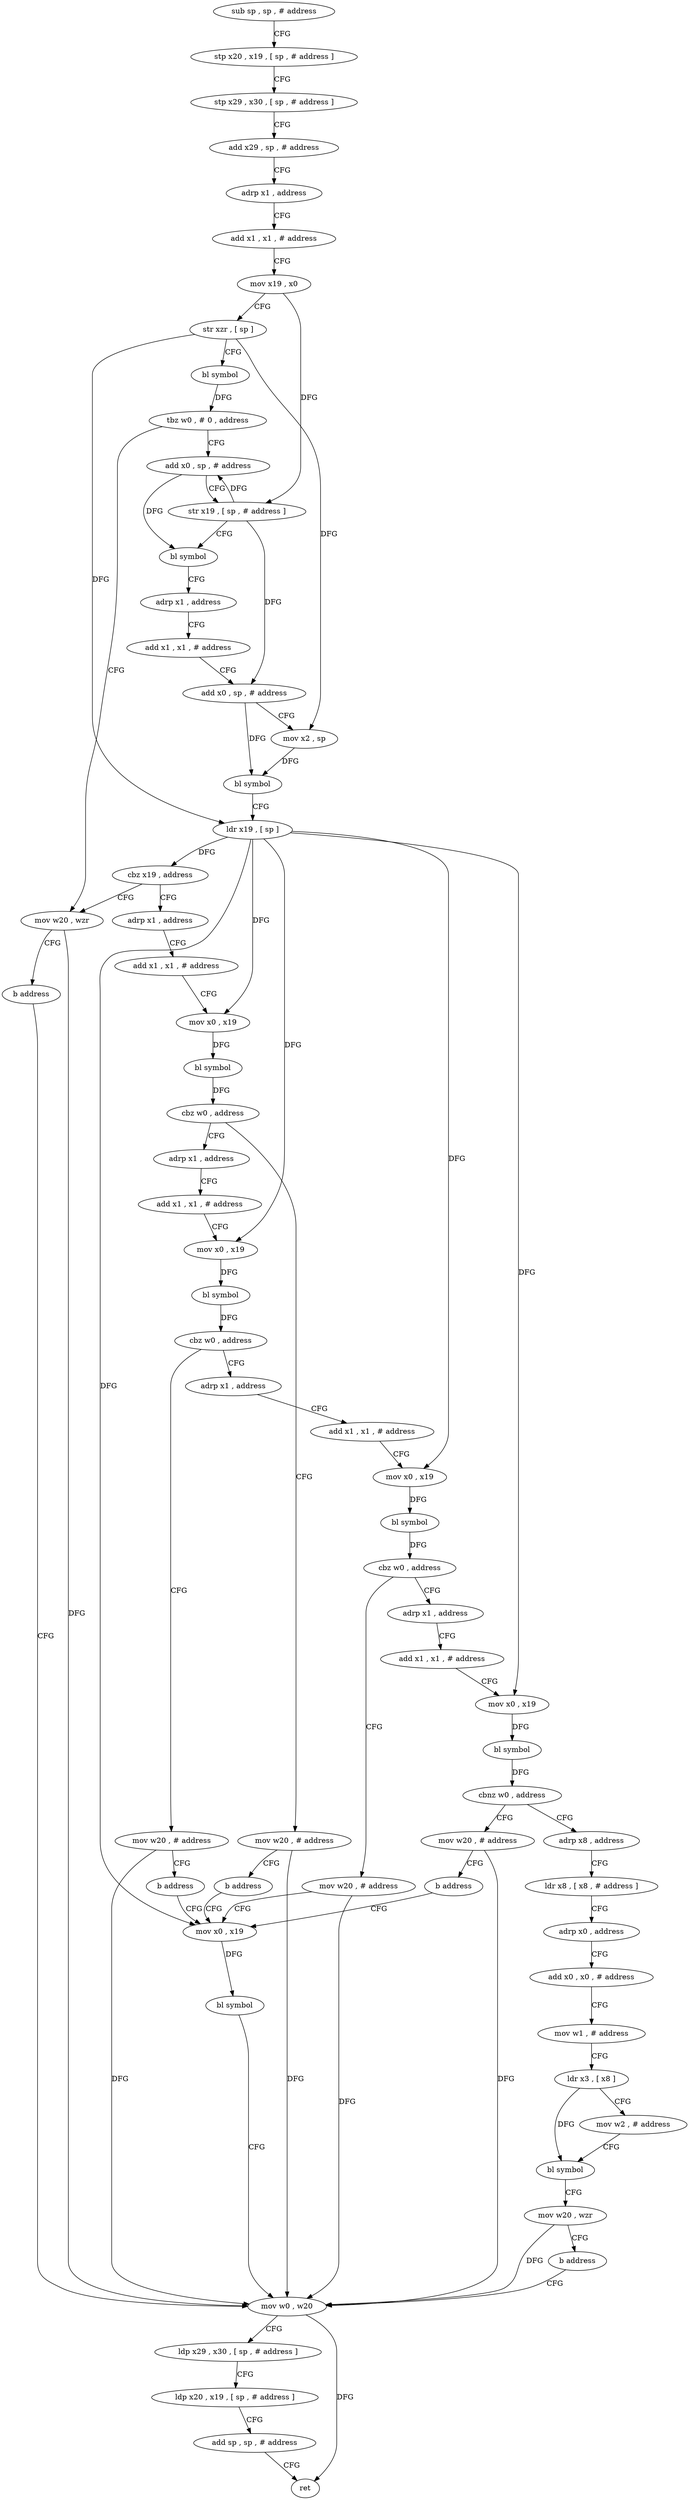 digraph "func" {
"74760" [label = "sub sp , sp , # address" ]
"74764" [label = "stp x20 , x19 , [ sp , # address ]" ]
"74768" [label = "stp x29 , x30 , [ sp , # address ]" ]
"74772" [label = "add x29 , sp , # address" ]
"74776" [label = "adrp x1 , address" ]
"74780" [label = "add x1 , x1 , # address" ]
"74784" [label = "mov x19 , x0" ]
"74788" [label = "str xzr , [ sp ]" ]
"74792" [label = "bl symbol" ]
"74796" [label = "tbz w0 , # 0 , address" ]
"74928" [label = "mov w20 , wzr" ]
"74800" [label = "add x0 , sp , # address" ]
"74932" [label = "b address" ]
"74964" [label = "mov w0 , w20" ]
"74804" [label = "str x19 , [ sp , # address ]" ]
"74808" [label = "bl symbol" ]
"74812" [label = "adrp x1 , address" ]
"74816" [label = "add x1 , x1 , # address" ]
"74820" [label = "add x0 , sp , # address" ]
"74824" [label = "mov x2 , sp" ]
"74828" [label = "bl symbol" ]
"74832" [label = "ldr x19 , [ sp ]" ]
"74836" [label = "cbz x19 , address" ]
"74840" [label = "adrp x1 , address" ]
"74968" [label = "ldp x29 , x30 , [ sp , # address ]" ]
"74972" [label = "ldp x20 , x19 , [ sp , # address ]" ]
"74976" [label = "add sp , sp , # address" ]
"74980" [label = "ret" ]
"74844" [label = "add x1 , x1 , # address" ]
"74848" [label = "mov x0 , x19" ]
"74852" [label = "bl symbol" ]
"74856" [label = "cbz w0 , address" ]
"74936" [label = "mov w20 , # address" ]
"74860" [label = "adrp x1 , address" ]
"74940" [label = "b address" ]
"74956" [label = "mov x0 , x19" ]
"74864" [label = "add x1 , x1 , # address" ]
"74868" [label = "mov x0 , x19" ]
"74872" [label = "bl symbol" ]
"74876" [label = "cbz w0 , address" ]
"74944" [label = "mov w20 , # address" ]
"74880" [label = "adrp x1 , address" ]
"74960" [label = "bl symbol" ]
"74948" [label = "b address" ]
"74884" [label = "add x1 , x1 , # address" ]
"74888" [label = "mov x0 , x19" ]
"74892" [label = "bl symbol" ]
"74896" [label = "cbz w0 , address" ]
"74952" [label = "mov w20 , # address" ]
"74900" [label = "adrp x1 , address" ]
"74904" [label = "add x1 , x1 , # address" ]
"74908" [label = "mov x0 , x19" ]
"74912" [label = "bl symbol" ]
"74916" [label = "cbnz w0 , address" ]
"74984" [label = "adrp x8 , address" ]
"74920" [label = "mov w20 , # address" ]
"74988" [label = "ldr x8 , [ x8 , # address ]" ]
"74992" [label = "adrp x0 , address" ]
"74996" [label = "add x0 , x0 , # address" ]
"75000" [label = "mov w1 , # address" ]
"75004" [label = "ldr x3 , [ x8 ]" ]
"75008" [label = "mov w2 , # address" ]
"75012" [label = "bl symbol" ]
"75016" [label = "mov w20 , wzr" ]
"75020" [label = "b address" ]
"74924" [label = "b address" ]
"74760" -> "74764" [ label = "CFG" ]
"74764" -> "74768" [ label = "CFG" ]
"74768" -> "74772" [ label = "CFG" ]
"74772" -> "74776" [ label = "CFG" ]
"74776" -> "74780" [ label = "CFG" ]
"74780" -> "74784" [ label = "CFG" ]
"74784" -> "74788" [ label = "CFG" ]
"74784" -> "74804" [ label = "DFG" ]
"74788" -> "74792" [ label = "CFG" ]
"74788" -> "74832" [ label = "DFG" ]
"74788" -> "74824" [ label = "DFG" ]
"74792" -> "74796" [ label = "DFG" ]
"74796" -> "74928" [ label = "CFG" ]
"74796" -> "74800" [ label = "CFG" ]
"74928" -> "74932" [ label = "CFG" ]
"74928" -> "74964" [ label = "DFG" ]
"74800" -> "74804" [ label = "CFG" ]
"74800" -> "74808" [ label = "DFG" ]
"74932" -> "74964" [ label = "CFG" ]
"74964" -> "74968" [ label = "CFG" ]
"74964" -> "74980" [ label = "DFG" ]
"74804" -> "74808" [ label = "CFG" ]
"74804" -> "74800" [ label = "DFG" ]
"74804" -> "74820" [ label = "DFG" ]
"74808" -> "74812" [ label = "CFG" ]
"74812" -> "74816" [ label = "CFG" ]
"74816" -> "74820" [ label = "CFG" ]
"74820" -> "74824" [ label = "CFG" ]
"74820" -> "74828" [ label = "DFG" ]
"74824" -> "74828" [ label = "DFG" ]
"74828" -> "74832" [ label = "CFG" ]
"74832" -> "74836" [ label = "DFG" ]
"74832" -> "74848" [ label = "DFG" ]
"74832" -> "74868" [ label = "DFG" ]
"74832" -> "74956" [ label = "DFG" ]
"74832" -> "74888" [ label = "DFG" ]
"74832" -> "74908" [ label = "DFG" ]
"74836" -> "74928" [ label = "CFG" ]
"74836" -> "74840" [ label = "CFG" ]
"74840" -> "74844" [ label = "CFG" ]
"74968" -> "74972" [ label = "CFG" ]
"74972" -> "74976" [ label = "CFG" ]
"74976" -> "74980" [ label = "CFG" ]
"74844" -> "74848" [ label = "CFG" ]
"74848" -> "74852" [ label = "DFG" ]
"74852" -> "74856" [ label = "DFG" ]
"74856" -> "74936" [ label = "CFG" ]
"74856" -> "74860" [ label = "CFG" ]
"74936" -> "74940" [ label = "CFG" ]
"74936" -> "74964" [ label = "DFG" ]
"74860" -> "74864" [ label = "CFG" ]
"74940" -> "74956" [ label = "CFG" ]
"74956" -> "74960" [ label = "DFG" ]
"74864" -> "74868" [ label = "CFG" ]
"74868" -> "74872" [ label = "DFG" ]
"74872" -> "74876" [ label = "DFG" ]
"74876" -> "74944" [ label = "CFG" ]
"74876" -> "74880" [ label = "CFG" ]
"74944" -> "74948" [ label = "CFG" ]
"74944" -> "74964" [ label = "DFG" ]
"74880" -> "74884" [ label = "CFG" ]
"74960" -> "74964" [ label = "CFG" ]
"74948" -> "74956" [ label = "CFG" ]
"74884" -> "74888" [ label = "CFG" ]
"74888" -> "74892" [ label = "DFG" ]
"74892" -> "74896" [ label = "DFG" ]
"74896" -> "74952" [ label = "CFG" ]
"74896" -> "74900" [ label = "CFG" ]
"74952" -> "74956" [ label = "CFG" ]
"74952" -> "74964" [ label = "DFG" ]
"74900" -> "74904" [ label = "CFG" ]
"74904" -> "74908" [ label = "CFG" ]
"74908" -> "74912" [ label = "DFG" ]
"74912" -> "74916" [ label = "DFG" ]
"74916" -> "74984" [ label = "CFG" ]
"74916" -> "74920" [ label = "CFG" ]
"74984" -> "74988" [ label = "CFG" ]
"74920" -> "74924" [ label = "CFG" ]
"74920" -> "74964" [ label = "DFG" ]
"74988" -> "74992" [ label = "CFG" ]
"74992" -> "74996" [ label = "CFG" ]
"74996" -> "75000" [ label = "CFG" ]
"75000" -> "75004" [ label = "CFG" ]
"75004" -> "75008" [ label = "CFG" ]
"75004" -> "75012" [ label = "DFG" ]
"75008" -> "75012" [ label = "CFG" ]
"75012" -> "75016" [ label = "CFG" ]
"75016" -> "75020" [ label = "CFG" ]
"75016" -> "74964" [ label = "DFG" ]
"75020" -> "74964" [ label = "CFG" ]
"74924" -> "74956" [ label = "CFG" ]
}
